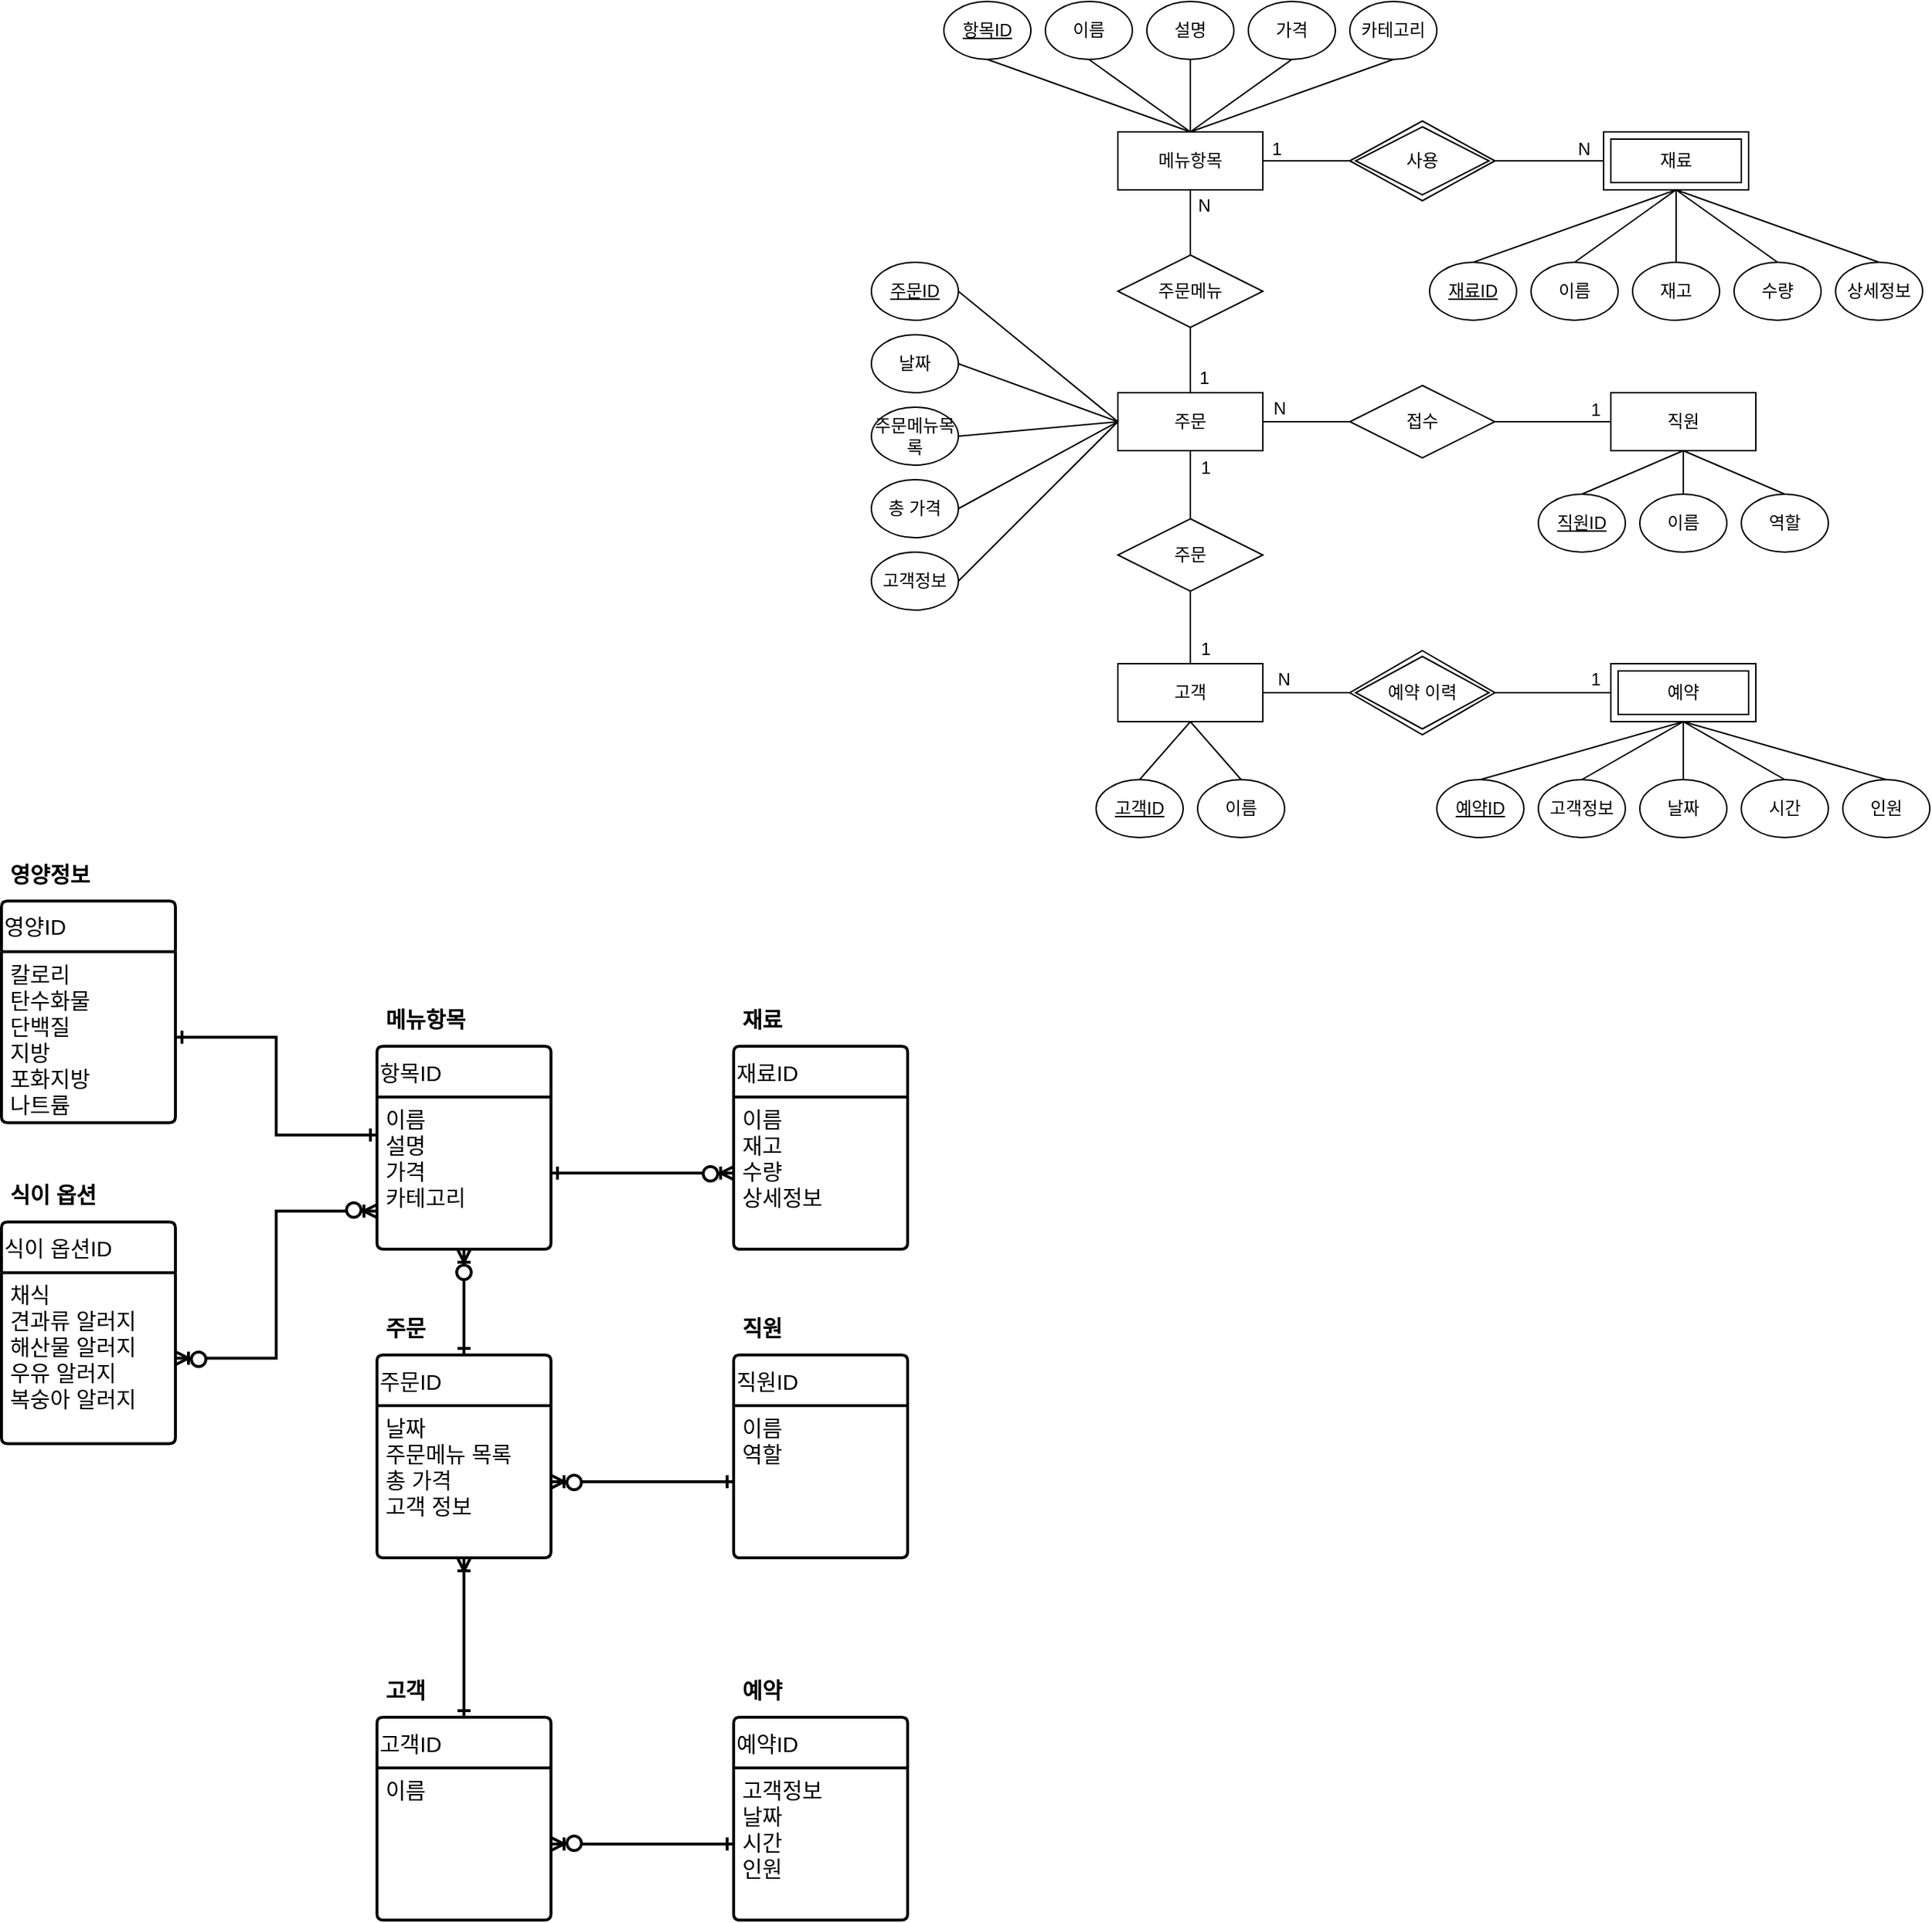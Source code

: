 <mxfile version="22.1.3" type="github">
  <diagram id="R2lEEEUBdFMjLlhIrx00" name="Page-1">
    <mxGraphModel dx="1524" dy="796" grid="1" gridSize="10" guides="1" tooltips="1" connect="1" arrows="1" fold="1" page="0" pageScale="1" pageWidth="850" pageHeight="1100" math="0" shadow="0" extFonts="Permanent Marker^https://fonts.googleapis.com/css?family=Permanent+Marker">
      <root>
        <mxCell id="0" />
        <mxCell id="1" parent="0" />
        <mxCell id="DVaIMUHScbvfM-ojIsnY-76" style="rounded=0;orthogonalLoop=1;jettySize=auto;html=1;exitX=0.5;exitY=1;exitDx=0;exitDy=0;entryX=0.5;entryY=0;entryDx=0;entryDy=0;endArrow=none;endFill=0;" edge="1" parent="1" source="DVaIMUHScbvfM-ojIsnY-1" target="DVaIMUHScbvfM-ojIsnY-67">
          <mxGeometry relative="1" as="geometry" />
        </mxCell>
        <mxCell id="DVaIMUHScbvfM-ojIsnY-1" value="메뉴항목" style="whiteSpace=wrap;html=1;align=center;" vertex="1" parent="1">
          <mxGeometry x="110" y="30" width="100" height="40" as="geometry" />
        </mxCell>
        <mxCell id="DVaIMUHScbvfM-ojIsnY-2" value="재료" style="whiteSpace=wrap;html=1;align=center;" vertex="1" parent="1">
          <mxGeometry x="445" y="30" width="100" height="40" as="geometry" />
        </mxCell>
        <mxCell id="DVaIMUHScbvfM-ojIsnY-81" style="rounded=0;orthogonalLoop=1;jettySize=auto;html=1;exitX=0.5;exitY=1;exitDx=0;exitDy=0;entryX=0.5;entryY=0;entryDx=0;entryDy=0;endArrow=none;endFill=0;" edge="1" parent="1" source="DVaIMUHScbvfM-ojIsnY-3" target="DVaIMUHScbvfM-ojIsnY-71">
          <mxGeometry relative="1" as="geometry" />
        </mxCell>
        <mxCell id="DVaIMUHScbvfM-ojIsnY-85" style="rounded=0;orthogonalLoop=1;jettySize=auto;html=1;exitX=1;exitY=0.5;exitDx=0;exitDy=0;entryX=0;entryY=0.5;entryDx=0;entryDy=0;endArrow=none;endFill=0;" edge="1" parent="1" source="DVaIMUHScbvfM-ojIsnY-3" target="DVaIMUHScbvfM-ojIsnY-68">
          <mxGeometry relative="1" as="geometry" />
        </mxCell>
        <mxCell id="DVaIMUHScbvfM-ojIsnY-3" value="주문" style="whiteSpace=wrap;html=1;align=center;" vertex="1" parent="1">
          <mxGeometry x="110" y="210" width="100" height="40" as="geometry" />
        </mxCell>
        <mxCell id="DVaIMUHScbvfM-ojIsnY-4" value="직원" style="whiteSpace=wrap;html=1;align=center;" vertex="1" parent="1">
          <mxGeometry x="450" y="210" width="100" height="40" as="geometry" />
        </mxCell>
        <mxCell id="DVaIMUHScbvfM-ojIsnY-5" value="예약" style="whiteSpace=wrap;html=1;align=center;" vertex="1" parent="1">
          <mxGeometry x="450" y="397" width="100" height="40" as="geometry" />
        </mxCell>
        <mxCell id="DVaIMUHScbvfM-ojIsnY-24" style="rounded=0;orthogonalLoop=1;jettySize=auto;html=1;exitX=0.5;exitY=0;exitDx=0;exitDy=0;endArrow=none;endFill=0;entryX=0.5;entryY=1;entryDx=0;entryDy=0;" edge="1" parent="1" source="DVaIMUHScbvfM-ojIsnY-6" target="DVaIMUHScbvfM-ojIsnY-2">
          <mxGeometry relative="1" as="geometry">
            <mxPoint x="495" y="80" as="targetPoint" />
          </mxGeometry>
        </mxCell>
        <mxCell id="DVaIMUHScbvfM-ojIsnY-6" value="재고" style="ellipse;whiteSpace=wrap;html=1;align=center;" vertex="1" parent="1">
          <mxGeometry x="465" y="120" width="60" height="40" as="geometry" />
        </mxCell>
        <mxCell id="DVaIMUHScbvfM-ojIsnY-23" style="rounded=0;orthogonalLoop=1;jettySize=auto;html=1;exitX=0.5;exitY=0;exitDx=0;exitDy=0;entryX=0.5;entryY=1;entryDx=0;entryDy=0;endArrow=none;endFill=0;" edge="1" parent="1" source="DVaIMUHScbvfM-ojIsnY-7" target="DVaIMUHScbvfM-ojIsnY-2">
          <mxGeometry relative="1" as="geometry" />
        </mxCell>
        <mxCell id="DVaIMUHScbvfM-ojIsnY-7" value="이름" style="ellipse;whiteSpace=wrap;html=1;align=center;" vertex="1" parent="1">
          <mxGeometry x="395" y="120" width="60" height="40" as="geometry" />
        </mxCell>
        <mxCell id="DVaIMUHScbvfM-ojIsnY-21" style="rounded=0;orthogonalLoop=1;jettySize=auto;html=1;exitX=0.5;exitY=0;exitDx=0;exitDy=0;entryX=0.5;entryY=1;entryDx=0;entryDy=0;endArrow=none;endFill=0;" edge="1" parent="1" source="DVaIMUHScbvfM-ojIsnY-8" target="DVaIMUHScbvfM-ojIsnY-2">
          <mxGeometry relative="1" as="geometry" />
        </mxCell>
        <mxCell id="DVaIMUHScbvfM-ojIsnY-8" value="&lt;u&gt;재료ID&lt;/u&gt;" style="ellipse;whiteSpace=wrap;html=1;align=center;" vertex="1" parent="1">
          <mxGeometry x="325" y="120" width="60" height="40" as="geometry" />
        </mxCell>
        <mxCell id="DVaIMUHScbvfM-ojIsnY-18" style="rounded=0;orthogonalLoop=1;jettySize=auto;html=1;exitX=0.5;exitY=1;exitDx=0;exitDy=0;entryX=0.5;entryY=0;entryDx=0;entryDy=0;endArrow=none;endFill=0;" edge="1" parent="1" source="DVaIMUHScbvfM-ojIsnY-9" target="DVaIMUHScbvfM-ojIsnY-1">
          <mxGeometry relative="1" as="geometry" />
        </mxCell>
        <mxCell id="DVaIMUHScbvfM-ojIsnY-9" value="카테고리" style="ellipse;whiteSpace=wrap;html=1;align=center;" vertex="1" parent="1">
          <mxGeometry x="270" y="-60" width="60" height="40" as="geometry" />
        </mxCell>
        <mxCell id="DVaIMUHScbvfM-ojIsnY-17" style="rounded=0;orthogonalLoop=1;jettySize=auto;html=1;exitX=0.5;exitY=1;exitDx=0;exitDy=0;entryX=0.5;entryY=0;entryDx=0;entryDy=0;endArrow=none;endFill=0;" edge="1" parent="1" source="DVaIMUHScbvfM-ojIsnY-10" target="DVaIMUHScbvfM-ojIsnY-1">
          <mxGeometry relative="1" as="geometry" />
        </mxCell>
        <mxCell id="DVaIMUHScbvfM-ojIsnY-10" value="가격" style="ellipse;whiteSpace=wrap;html=1;align=center;" vertex="1" parent="1">
          <mxGeometry x="200" y="-60" width="60" height="40" as="geometry" />
        </mxCell>
        <mxCell id="DVaIMUHScbvfM-ojIsnY-16" style="rounded=0;orthogonalLoop=1;jettySize=auto;html=1;exitX=0.5;exitY=1;exitDx=0;exitDy=0;endArrow=none;endFill=0;entryX=0.5;entryY=0;entryDx=0;entryDy=0;" edge="1" parent="1" source="DVaIMUHScbvfM-ojIsnY-11" target="DVaIMUHScbvfM-ojIsnY-1">
          <mxGeometry relative="1" as="geometry">
            <mxPoint x="180" y="70" as="targetPoint" />
          </mxGeometry>
        </mxCell>
        <mxCell id="DVaIMUHScbvfM-ojIsnY-11" value="설명" style="ellipse;whiteSpace=wrap;html=1;align=center;" vertex="1" parent="1">
          <mxGeometry x="130" y="-60" width="60" height="40" as="geometry" />
        </mxCell>
        <mxCell id="DVaIMUHScbvfM-ojIsnY-15" style="rounded=0;orthogonalLoop=1;jettySize=auto;html=1;exitX=0.5;exitY=1;exitDx=0;exitDy=0;endArrow=none;endFill=0;entryX=0.5;entryY=0;entryDx=0;entryDy=0;" edge="1" parent="1" source="DVaIMUHScbvfM-ojIsnY-12" target="DVaIMUHScbvfM-ojIsnY-1">
          <mxGeometry relative="1" as="geometry">
            <mxPoint x="180" y="70" as="targetPoint" />
          </mxGeometry>
        </mxCell>
        <mxCell id="DVaIMUHScbvfM-ojIsnY-12" value="이름" style="ellipse;whiteSpace=wrap;html=1;align=center;" vertex="1" parent="1">
          <mxGeometry x="60" y="-60" width="60" height="40" as="geometry" />
        </mxCell>
        <mxCell id="DVaIMUHScbvfM-ojIsnY-14" style="rounded=0;orthogonalLoop=1;jettySize=auto;html=1;exitX=0.5;exitY=1;exitDx=0;exitDy=0;entryX=0.5;entryY=0;entryDx=0;entryDy=0;endArrow=none;endFill=0;" edge="1" parent="1" source="DVaIMUHScbvfM-ojIsnY-13" target="DVaIMUHScbvfM-ojIsnY-1">
          <mxGeometry relative="1" as="geometry" />
        </mxCell>
        <mxCell id="DVaIMUHScbvfM-ojIsnY-13" value="&lt;u&gt;항목ID&lt;/u&gt;" style="ellipse;whiteSpace=wrap;html=1;align=center;" vertex="1" parent="1">
          <mxGeometry x="-10" y="-60" width="60" height="40" as="geometry" />
        </mxCell>
        <mxCell id="DVaIMUHScbvfM-ojIsnY-25" style="rounded=0;orthogonalLoop=1;jettySize=auto;html=1;exitX=0.5;exitY=0;exitDx=0;exitDy=0;entryX=0.5;entryY=1;entryDx=0;entryDy=0;endArrow=none;endFill=0;" edge="1" parent="1" source="DVaIMUHScbvfM-ojIsnY-19" target="DVaIMUHScbvfM-ojIsnY-2">
          <mxGeometry relative="1" as="geometry" />
        </mxCell>
        <mxCell id="DVaIMUHScbvfM-ojIsnY-19" value="수량" style="ellipse;whiteSpace=wrap;html=1;align=center;" vertex="1" parent="1">
          <mxGeometry x="535" y="120" width="60" height="40" as="geometry" />
        </mxCell>
        <mxCell id="DVaIMUHScbvfM-ojIsnY-26" style="rounded=0;orthogonalLoop=1;jettySize=auto;html=1;exitX=0.5;exitY=0;exitDx=0;exitDy=0;entryX=0.5;entryY=1;entryDx=0;entryDy=0;endArrow=none;endFill=0;" edge="1" parent="1" source="DVaIMUHScbvfM-ojIsnY-20" target="DVaIMUHScbvfM-ojIsnY-2">
          <mxGeometry relative="1" as="geometry" />
        </mxCell>
        <mxCell id="DVaIMUHScbvfM-ojIsnY-20" value="상세정보" style="ellipse;whiteSpace=wrap;html=1;align=center;" vertex="1" parent="1">
          <mxGeometry x="605" y="120" width="60" height="40" as="geometry" />
        </mxCell>
        <mxCell id="DVaIMUHScbvfM-ojIsnY-31" style="rounded=0;orthogonalLoop=1;jettySize=auto;html=1;exitX=0.5;exitY=0;exitDx=0;exitDy=0;endArrow=none;endFill=0;entryX=0.5;entryY=1;entryDx=0;entryDy=0;" edge="1" parent="1" source="DVaIMUHScbvfM-ojIsnY-27" target="DVaIMUHScbvfM-ojIsnY-4">
          <mxGeometry relative="1" as="geometry">
            <mxPoint x="500" y="230" as="targetPoint" />
          </mxGeometry>
        </mxCell>
        <mxCell id="DVaIMUHScbvfM-ojIsnY-27" value="이름" style="ellipse;whiteSpace=wrap;html=1;align=center;" vertex="1" parent="1">
          <mxGeometry x="470" y="280" width="60" height="40" as="geometry" />
        </mxCell>
        <mxCell id="DVaIMUHScbvfM-ojIsnY-30" style="rounded=0;orthogonalLoop=1;jettySize=auto;html=1;exitX=0.5;exitY=0;exitDx=0;exitDy=0;entryX=0.5;entryY=1;entryDx=0;entryDy=0;endArrow=none;endFill=0;" edge="1" parent="1" source="DVaIMUHScbvfM-ojIsnY-28" target="DVaIMUHScbvfM-ojIsnY-4">
          <mxGeometry relative="1" as="geometry" />
        </mxCell>
        <mxCell id="DVaIMUHScbvfM-ojIsnY-28" value="직원ID" style="ellipse;whiteSpace=wrap;html=1;align=center;fontStyle=4" vertex="1" parent="1">
          <mxGeometry x="400" y="280" width="60" height="40" as="geometry" />
        </mxCell>
        <mxCell id="DVaIMUHScbvfM-ojIsnY-32" style="rounded=0;orthogonalLoop=1;jettySize=auto;html=1;exitX=0.5;exitY=0;exitDx=0;exitDy=0;entryX=0.5;entryY=1;entryDx=0;entryDy=0;endArrow=none;endFill=0;" edge="1" parent="1" source="DVaIMUHScbvfM-ojIsnY-29" target="DVaIMUHScbvfM-ojIsnY-4">
          <mxGeometry relative="1" as="geometry" />
        </mxCell>
        <mxCell id="DVaIMUHScbvfM-ojIsnY-29" value="역할" style="ellipse;whiteSpace=wrap;html=1;align=center;" vertex="1" parent="1">
          <mxGeometry x="540" y="280" width="60" height="40" as="geometry" />
        </mxCell>
        <mxCell id="DVaIMUHScbvfM-ojIsnY-39" style="rounded=0;orthogonalLoop=1;jettySize=auto;html=1;exitX=1;exitY=0.5;exitDx=0;exitDy=0;entryX=0;entryY=0.5;entryDx=0;entryDy=0;endArrow=none;endFill=0;" edge="1" parent="1" source="DVaIMUHScbvfM-ojIsnY-33" target="DVaIMUHScbvfM-ojIsnY-3">
          <mxGeometry relative="1" as="geometry" />
        </mxCell>
        <mxCell id="DVaIMUHScbvfM-ojIsnY-33" value="&lt;u&gt;주문ID&lt;/u&gt;" style="ellipse;whiteSpace=wrap;html=1;align=center;" vertex="1" parent="1">
          <mxGeometry x="-60" y="120" width="60" height="40" as="geometry" />
        </mxCell>
        <mxCell id="DVaIMUHScbvfM-ojIsnY-40" style="rounded=0;orthogonalLoop=1;jettySize=auto;html=1;exitX=1;exitY=0.5;exitDx=0;exitDy=0;entryX=0;entryY=0.5;entryDx=0;entryDy=0;endArrow=none;endFill=0;" edge="1" parent="1" source="DVaIMUHScbvfM-ojIsnY-34" target="DVaIMUHScbvfM-ojIsnY-3">
          <mxGeometry relative="1" as="geometry" />
        </mxCell>
        <mxCell id="DVaIMUHScbvfM-ojIsnY-34" value="날짜" style="ellipse;whiteSpace=wrap;html=1;align=center;" vertex="1" parent="1">
          <mxGeometry x="-60" y="170" width="60" height="40" as="geometry" />
        </mxCell>
        <mxCell id="DVaIMUHScbvfM-ojIsnY-41" style="rounded=0;orthogonalLoop=1;jettySize=auto;html=1;exitX=1;exitY=0.5;exitDx=0;exitDy=0;entryX=0;entryY=0.5;entryDx=0;entryDy=0;endArrow=none;endFill=0;" edge="1" parent="1" source="DVaIMUHScbvfM-ojIsnY-36" target="DVaIMUHScbvfM-ojIsnY-3">
          <mxGeometry relative="1" as="geometry" />
        </mxCell>
        <mxCell id="DVaIMUHScbvfM-ojIsnY-36" value="주문메뉴목록" style="ellipse;whiteSpace=wrap;html=1;align=center;" vertex="1" parent="1">
          <mxGeometry x="-60" y="220" width="60" height="40" as="geometry" />
        </mxCell>
        <mxCell id="DVaIMUHScbvfM-ojIsnY-42" style="rounded=0;orthogonalLoop=1;jettySize=auto;html=1;exitX=1;exitY=0.5;exitDx=0;exitDy=0;entryX=0;entryY=0.5;entryDx=0;entryDy=0;endArrow=none;endFill=0;" edge="1" parent="1" source="DVaIMUHScbvfM-ojIsnY-37" target="DVaIMUHScbvfM-ojIsnY-3">
          <mxGeometry relative="1" as="geometry" />
        </mxCell>
        <mxCell id="DVaIMUHScbvfM-ojIsnY-37" value="총 가격" style="ellipse;whiteSpace=wrap;html=1;align=center;" vertex="1" parent="1">
          <mxGeometry x="-60" y="270" width="60" height="40" as="geometry" />
        </mxCell>
        <mxCell id="DVaIMUHScbvfM-ojIsnY-43" style="rounded=0;orthogonalLoop=1;jettySize=auto;html=1;exitX=1;exitY=0.5;exitDx=0;exitDy=0;entryX=0;entryY=0.5;entryDx=0;entryDy=0;endArrow=none;endFill=0;" edge="1" parent="1" source="DVaIMUHScbvfM-ojIsnY-38" target="DVaIMUHScbvfM-ojIsnY-3">
          <mxGeometry relative="1" as="geometry" />
        </mxCell>
        <mxCell id="DVaIMUHScbvfM-ojIsnY-38" value="고객정보" style="ellipse;whiteSpace=wrap;html=1;align=center;" vertex="1" parent="1">
          <mxGeometry x="-60" y="320" width="60" height="40" as="geometry" />
        </mxCell>
        <mxCell id="DVaIMUHScbvfM-ojIsnY-50" style="rounded=0;orthogonalLoop=1;jettySize=auto;html=1;exitX=0.5;exitY=0;exitDx=0;exitDy=0;entryX=0.5;entryY=1;entryDx=0;entryDy=0;endArrow=none;endFill=0;" edge="1" parent="1" source="DVaIMUHScbvfM-ojIsnY-44" target="DVaIMUHScbvfM-ojIsnY-5">
          <mxGeometry relative="1" as="geometry" />
        </mxCell>
        <mxCell id="DVaIMUHScbvfM-ojIsnY-44" value="&lt;u&gt;예약ID&lt;/u&gt;" style="ellipse;whiteSpace=wrap;html=1;align=center;" vertex="1" parent="1">
          <mxGeometry x="330" y="477" width="60" height="40" as="geometry" />
        </mxCell>
        <mxCell id="DVaIMUHScbvfM-ojIsnY-51" style="rounded=0;orthogonalLoop=1;jettySize=auto;html=1;exitX=0.5;exitY=0;exitDx=0;exitDy=0;entryX=0.5;entryY=1;entryDx=0;entryDy=0;endArrow=none;endFill=0;" edge="1" parent="1" source="DVaIMUHScbvfM-ojIsnY-45" target="DVaIMUHScbvfM-ojIsnY-5">
          <mxGeometry relative="1" as="geometry" />
        </mxCell>
        <mxCell id="DVaIMUHScbvfM-ojIsnY-45" value="고객정보" style="ellipse;whiteSpace=wrap;html=1;align=center;" vertex="1" parent="1">
          <mxGeometry x="400" y="477" width="60" height="40" as="geometry" />
        </mxCell>
        <mxCell id="DVaIMUHScbvfM-ojIsnY-52" style="rounded=0;orthogonalLoop=1;jettySize=auto;html=1;exitX=0.5;exitY=0;exitDx=0;exitDy=0;entryX=0.5;entryY=1;entryDx=0;entryDy=0;endArrow=none;endFill=0;" edge="1" parent="1" source="DVaIMUHScbvfM-ojIsnY-47" target="DVaIMUHScbvfM-ojIsnY-5">
          <mxGeometry relative="1" as="geometry" />
        </mxCell>
        <mxCell id="DVaIMUHScbvfM-ojIsnY-47" value="날짜" style="ellipse;whiteSpace=wrap;html=1;align=center;" vertex="1" parent="1">
          <mxGeometry x="470" y="477" width="60" height="40" as="geometry" />
        </mxCell>
        <mxCell id="DVaIMUHScbvfM-ojIsnY-53" style="rounded=0;orthogonalLoop=1;jettySize=auto;html=1;exitX=0.5;exitY=0;exitDx=0;exitDy=0;entryX=0.5;entryY=1;entryDx=0;entryDy=0;endArrow=none;endFill=0;" edge="1" parent="1" source="DVaIMUHScbvfM-ojIsnY-48" target="DVaIMUHScbvfM-ojIsnY-5">
          <mxGeometry relative="1" as="geometry" />
        </mxCell>
        <mxCell id="DVaIMUHScbvfM-ojIsnY-48" value="시간" style="ellipse;whiteSpace=wrap;html=1;align=center;" vertex="1" parent="1">
          <mxGeometry x="540" y="477" width="60" height="40" as="geometry" />
        </mxCell>
        <mxCell id="DVaIMUHScbvfM-ojIsnY-54" style="rounded=0;orthogonalLoop=1;jettySize=auto;html=1;exitX=0.5;exitY=0;exitDx=0;exitDy=0;entryX=0.5;entryY=1;entryDx=0;entryDy=0;endArrow=none;endFill=0;" edge="1" parent="1" source="DVaIMUHScbvfM-ojIsnY-49" target="DVaIMUHScbvfM-ojIsnY-5">
          <mxGeometry relative="1" as="geometry" />
        </mxCell>
        <mxCell id="DVaIMUHScbvfM-ojIsnY-49" value="인원" style="ellipse;whiteSpace=wrap;html=1;align=center;" vertex="1" parent="1">
          <mxGeometry x="610" y="477" width="60" height="40" as="geometry" />
        </mxCell>
        <mxCell id="DVaIMUHScbvfM-ojIsnY-83" style="rounded=0;orthogonalLoop=1;jettySize=auto;html=1;exitX=1;exitY=0.5;exitDx=0;exitDy=0;entryX=0;entryY=0.5;entryDx=0;entryDy=0;endArrow=none;endFill=0;" edge="1" parent="1" source="DVaIMUHScbvfM-ojIsnY-55" target="DVaIMUHScbvfM-ojIsnY-72">
          <mxGeometry relative="1" as="geometry" />
        </mxCell>
        <mxCell id="DVaIMUHScbvfM-ojIsnY-55" value="고객" style="whiteSpace=wrap;html=1;align=center;" vertex="1" parent="1">
          <mxGeometry x="110" y="397" width="100" height="40" as="geometry" />
        </mxCell>
        <mxCell id="DVaIMUHScbvfM-ojIsnY-65" style="rounded=0;orthogonalLoop=1;jettySize=auto;html=1;exitX=0.5;exitY=0;exitDx=0;exitDy=0;entryX=0.5;entryY=1;entryDx=0;entryDy=0;endArrow=none;endFill=0;" edge="1" parent="1" source="DVaIMUHScbvfM-ojIsnY-56" target="DVaIMUHScbvfM-ojIsnY-55">
          <mxGeometry relative="1" as="geometry" />
        </mxCell>
        <mxCell id="DVaIMUHScbvfM-ojIsnY-56" value="&lt;u&gt;고객ID&lt;/u&gt;" style="ellipse;whiteSpace=wrap;html=1;align=center;" vertex="1" parent="1">
          <mxGeometry x="95" y="477" width="60" height="40" as="geometry" />
        </mxCell>
        <mxCell id="DVaIMUHScbvfM-ojIsnY-66" style="rounded=0;orthogonalLoop=1;jettySize=auto;html=1;exitX=0.5;exitY=0;exitDx=0;exitDy=0;entryX=0.5;entryY=1;entryDx=0;entryDy=0;endArrow=none;endFill=0;" edge="1" parent="1" source="DVaIMUHScbvfM-ojIsnY-58" target="DVaIMUHScbvfM-ojIsnY-55">
          <mxGeometry relative="1" as="geometry" />
        </mxCell>
        <mxCell id="DVaIMUHScbvfM-ojIsnY-58" value="이름" style="ellipse;whiteSpace=wrap;html=1;align=center;" vertex="1" parent="1">
          <mxGeometry x="165" y="477" width="60" height="40" as="geometry" />
        </mxCell>
        <mxCell id="DVaIMUHScbvfM-ojIsnY-60" value="사용" style="shape=rhombus;perimeter=rhombusPerimeter;whiteSpace=wrap;html=1;align=center;" vertex="1" parent="1">
          <mxGeometry x="270" y="25" width="100" height="50" as="geometry" />
        </mxCell>
        <mxCell id="DVaIMUHScbvfM-ojIsnY-61" value="" style="endArrow=none;html=1;rounded=0;exitX=1;exitY=0.5;exitDx=0;exitDy=0;entryX=0;entryY=0.5;entryDx=0;entryDy=0;" edge="1" parent="1" source="DVaIMUHScbvfM-ojIsnY-1" target="DVaIMUHScbvfM-ojIsnY-60">
          <mxGeometry relative="1" as="geometry">
            <mxPoint x="220" y="50" as="sourcePoint" />
            <mxPoint x="320" y="50" as="targetPoint" />
          </mxGeometry>
        </mxCell>
        <mxCell id="DVaIMUHScbvfM-ojIsnY-62" value="1" style="resizable=0;html=1;whiteSpace=wrap;align=right;verticalAlign=bottom;" connectable="0" vertex="1" parent="DVaIMUHScbvfM-ojIsnY-61">
          <mxGeometry x="1" relative="1" as="geometry">
            <mxPoint x="-46" as="offset" />
          </mxGeometry>
        </mxCell>
        <mxCell id="DVaIMUHScbvfM-ojIsnY-63" value="" style="endArrow=none;html=1;rounded=0;exitX=1;exitY=0.5;exitDx=0;exitDy=0;entryX=0;entryY=0.5;entryDx=0;entryDy=0;" edge="1" parent="1" source="DVaIMUHScbvfM-ojIsnY-60" target="DVaIMUHScbvfM-ojIsnY-2">
          <mxGeometry relative="1" as="geometry">
            <mxPoint x="325.0" y="50.0" as="sourcePoint" />
            <mxPoint x="445" as="targetPoint" />
          </mxGeometry>
        </mxCell>
        <mxCell id="DVaIMUHScbvfM-ojIsnY-64" value="N" style="resizable=0;html=1;whiteSpace=wrap;align=right;verticalAlign=bottom;" connectable="0" vertex="1" parent="DVaIMUHScbvfM-ojIsnY-63">
          <mxGeometry x="1" relative="1" as="geometry">
            <mxPoint x="-8" as="offset" />
          </mxGeometry>
        </mxCell>
        <mxCell id="DVaIMUHScbvfM-ojIsnY-78" style="rounded=0;orthogonalLoop=1;jettySize=auto;html=1;exitX=0.5;exitY=1;exitDx=0;exitDy=0;entryX=0.5;entryY=0;entryDx=0;entryDy=0;endArrow=none;endFill=0;" edge="1" parent="1" source="DVaIMUHScbvfM-ojIsnY-67" target="DVaIMUHScbvfM-ojIsnY-3">
          <mxGeometry relative="1" as="geometry" />
        </mxCell>
        <mxCell id="DVaIMUHScbvfM-ojIsnY-67" value="주문메뉴" style="shape=rhombus;perimeter=rhombusPerimeter;whiteSpace=wrap;html=1;align=center;" vertex="1" parent="1">
          <mxGeometry x="110" y="115" width="100" height="50" as="geometry" />
        </mxCell>
        <mxCell id="DVaIMUHScbvfM-ojIsnY-86" style="rounded=0;orthogonalLoop=1;jettySize=auto;html=1;exitX=1;exitY=0.5;exitDx=0;exitDy=0;entryX=0;entryY=0.5;entryDx=0;entryDy=0;endArrow=none;endFill=0;" edge="1" parent="1" source="DVaIMUHScbvfM-ojIsnY-68" target="DVaIMUHScbvfM-ojIsnY-4">
          <mxGeometry relative="1" as="geometry" />
        </mxCell>
        <mxCell id="DVaIMUHScbvfM-ojIsnY-68" value="접수" style="shape=rhombus;perimeter=rhombusPerimeter;whiteSpace=wrap;html=1;align=center;" vertex="1" parent="1">
          <mxGeometry x="270" y="205" width="100" height="50" as="geometry" />
        </mxCell>
        <mxCell id="DVaIMUHScbvfM-ojIsnY-82" style="rounded=0;orthogonalLoop=1;jettySize=auto;html=1;exitX=0.5;exitY=1;exitDx=0;exitDy=0;entryX=0.5;entryY=0;entryDx=0;entryDy=0;endArrow=none;endFill=0;" edge="1" parent="1" source="DVaIMUHScbvfM-ojIsnY-71" target="DVaIMUHScbvfM-ojIsnY-55">
          <mxGeometry relative="1" as="geometry" />
        </mxCell>
        <mxCell id="DVaIMUHScbvfM-ojIsnY-71" value="주문" style="shape=rhombus;perimeter=rhombusPerimeter;whiteSpace=wrap;html=1;align=center;" vertex="1" parent="1">
          <mxGeometry x="110" y="297" width="100" height="50" as="geometry" />
        </mxCell>
        <mxCell id="DVaIMUHScbvfM-ojIsnY-84" style="rounded=0;orthogonalLoop=1;jettySize=auto;html=1;exitX=1;exitY=0.5;exitDx=0;exitDy=0;entryX=0;entryY=0.5;entryDx=0;entryDy=0;endArrow=none;endFill=0;" edge="1" parent="1" source="DVaIMUHScbvfM-ojIsnY-72" target="DVaIMUHScbvfM-ojIsnY-5">
          <mxGeometry relative="1" as="geometry" />
        </mxCell>
        <mxCell id="DVaIMUHScbvfM-ojIsnY-72" value="예약이력" style="shape=rhombus;perimeter=rhombusPerimeter;whiteSpace=wrap;html=1;align=center;" vertex="1" parent="1">
          <mxGeometry x="270" y="392" width="100" height="50" as="geometry" />
        </mxCell>
        <mxCell id="DVaIMUHScbvfM-ojIsnY-74" value="재료" style="shape=ext;margin=3;double=1;whiteSpace=wrap;html=1;align=center;" vertex="1" parent="1">
          <mxGeometry x="445" y="30" width="100" height="40" as="geometry" />
        </mxCell>
        <mxCell id="DVaIMUHScbvfM-ojIsnY-75" value="사용" style="shape=rhombus;double=1;perimeter=rhombusPerimeter;whiteSpace=wrap;html=1;align=center;" vertex="1" parent="1">
          <mxGeometry x="270" y="22.5" width="100" height="55" as="geometry" />
        </mxCell>
        <mxCell id="DVaIMUHScbvfM-ojIsnY-79" value="1" style="resizable=0;html=1;whiteSpace=wrap;align=right;verticalAlign=bottom;" connectable="0" vertex="1" parent="1">
          <mxGeometry x="174" y="208" as="geometry" />
        </mxCell>
        <mxCell id="DVaIMUHScbvfM-ojIsnY-80" value="N" style="resizable=0;html=1;whiteSpace=wrap;align=right;verticalAlign=bottom;" connectable="0" vertex="1" parent="1">
          <mxGeometry x="175.0" y="89" as="geometry" />
        </mxCell>
        <mxCell id="DVaIMUHScbvfM-ojIsnY-87" value="1" style="resizable=0;html=1;whiteSpace=wrap;align=right;verticalAlign=bottom;" connectable="0" vertex="1" parent="1">
          <mxGeometry x="444" y="230" as="geometry" />
        </mxCell>
        <mxCell id="DVaIMUHScbvfM-ojIsnY-88" value="N" style="resizable=0;html=1;whiteSpace=wrap;align=right;verticalAlign=bottom;" connectable="0" vertex="1" parent="1">
          <mxGeometry x="227" y="229" as="geometry" />
        </mxCell>
        <mxCell id="DVaIMUHScbvfM-ojIsnY-89" value="1" style="resizable=0;html=1;whiteSpace=wrap;align=right;verticalAlign=bottom;" connectable="0" vertex="1" parent="1">
          <mxGeometry x="175" y="270" as="geometry" />
        </mxCell>
        <mxCell id="DVaIMUHScbvfM-ojIsnY-90" value="1" style="resizable=0;html=1;whiteSpace=wrap;align=right;verticalAlign=bottom;" connectable="0" vertex="1" parent="1">
          <mxGeometry x="175" y="395" as="geometry" />
        </mxCell>
        <mxCell id="DVaIMUHScbvfM-ojIsnY-91" value="1" style="resizable=0;html=1;whiteSpace=wrap;align=right;verticalAlign=bottom;" connectable="0" vertex="1" parent="1">
          <mxGeometry x="444" y="416" as="geometry" />
        </mxCell>
        <mxCell id="DVaIMUHScbvfM-ojIsnY-92" value="N" style="resizable=0;html=1;whiteSpace=wrap;align=right;verticalAlign=bottom;" connectable="0" vertex="1" parent="1">
          <mxGeometry x="230" y="416" as="geometry" />
        </mxCell>
        <mxCell id="DVaIMUHScbvfM-ojIsnY-93" value="예약" style="shape=ext;margin=3;double=1;whiteSpace=wrap;html=1;align=center;" vertex="1" parent="1">
          <mxGeometry x="450" y="397" width="100" height="40" as="geometry" />
        </mxCell>
        <mxCell id="DVaIMUHScbvfM-ojIsnY-94" value="예약 이력" style="shape=rhombus;double=1;perimeter=rhombusPerimeter;whiteSpace=wrap;html=1;align=center;" vertex="1" parent="1">
          <mxGeometry x="270" y="388" width="100" height="58" as="geometry" />
        </mxCell>
        <mxCell id="DVaIMUHScbvfM-ojIsnY-95" value="&lt;font style=&quot;font-size: 15px;&quot;&gt;항목ID&lt;/font&gt;" style="swimlane;childLayout=stackLayout;horizontal=1;startSize=35;horizontalStack=0;rounded=1;fontSize=14;fontStyle=0;strokeWidth=2;resizeParent=0;resizeLast=1;shadow=0;dashed=0;align=left;arcSize=4;whiteSpace=wrap;html=1;" vertex="1" parent="1">
          <mxGeometry x="-401" y="661" width="120" height="140" as="geometry">
            <mxRectangle x="422" y="-251" width="77" height="35" as="alternateBounds" />
          </mxGeometry>
        </mxCell>
        <mxCell id="DVaIMUHScbvfM-ojIsnY-96" value="&lt;font style=&quot;font-size: 15px;&quot;&gt;이름&lt;br&gt;설명&lt;br&gt;가격&lt;br&gt;카테고리&lt;/font&gt;" style="align=left;strokeColor=none;fillColor=none;spacingLeft=4;fontSize=12;verticalAlign=top;resizable=0;rotatable=0;part=1;html=1;" vertex="1" parent="DVaIMUHScbvfM-ojIsnY-95">
          <mxGeometry y="35" width="120" height="105" as="geometry" />
        </mxCell>
        <mxCell id="DVaIMUHScbvfM-ojIsnY-101" value="메뉴항목" style="text;strokeColor=none;fillColor=none;spacingLeft=4;spacingRight=4;overflow=hidden;rotatable=0;points=[[0,0.5],[1,0.5]];portConstraint=eastwest;fontSize=15;whiteSpace=wrap;html=1;fontStyle=1" vertex="1" parent="1">
          <mxGeometry x="-401" y="627" width="74" height="30" as="geometry" />
        </mxCell>
        <mxCell id="DVaIMUHScbvfM-ojIsnY-102" value="&lt;font style=&quot;font-size: 15px;&quot;&gt;주문ID&lt;/font&gt;" style="swimlane;childLayout=stackLayout;horizontal=1;startSize=35;horizontalStack=0;rounded=1;fontSize=14;fontStyle=0;strokeWidth=2;resizeParent=0;resizeLast=1;shadow=0;dashed=0;align=left;arcSize=4;whiteSpace=wrap;html=1;" vertex="1" parent="1">
          <mxGeometry x="-401" y="874" width="120" height="140" as="geometry">
            <mxRectangle x="422" y="-251" width="77" height="35" as="alternateBounds" />
          </mxGeometry>
        </mxCell>
        <mxCell id="DVaIMUHScbvfM-ojIsnY-103" value="&lt;font style=&quot;font-size: 15px;&quot;&gt;날짜&lt;br&gt;주문메뉴 목록&lt;br&gt;총 가격&lt;br&gt;고객 정보&lt;/font&gt;" style="align=left;strokeColor=none;fillColor=none;spacingLeft=4;fontSize=12;verticalAlign=top;resizable=0;rotatable=0;part=1;html=1;" vertex="1" parent="DVaIMUHScbvfM-ojIsnY-102">
          <mxGeometry y="35" width="120" height="105" as="geometry" />
        </mxCell>
        <mxCell id="DVaIMUHScbvfM-ojIsnY-104" value="주문" style="text;strokeColor=none;fillColor=none;spacingLeft=4;spacingRight=4;overflow=hidden;rotatable=0;points=[[0,0.5],[1,0.5]];portConstraint=eastwest;fontSize=15;whiteSpace=wrap;html=1;fontStyle=1" vertex="1" parent="1">
          <mxGeometry x="-401" y="840" width="74" height="30" as="geometry" />
        </mxCell>
        <mxCell id="DVaIMUHScbvfM-ojIsnY-105" value="&lt;font style=&quot;font-size: 15px;&quot;&gt;재료ID&lt;/font&gt;" style="swimlane;childLayout=stackLayout;horizontal=1;startSize=35;horizontalStack=0;rounded=1;fontSize=14;fontStyle=0;strokeWidth=2;resizeParent=0;resizeLast=1;shadow=0;dashed=0;align=left;arcSize=4;whiteSpace=wrap;html=1;" vertex="1" parent="1">
          <mxGeometry x="-155" y="661" width="120" height="140" as="geometry">
            <mxRectangle x="422" y="-251" width="77" height="35" as="alternateBounds" />
          </mxGeometry>
        </mxCell>
        <mxCell id="DVaIMUHScbvfM-ojIsnY-106" value="&lt;font style=&quot;font-size: 15px;&quot;&gt;이름&lt;br&gt;재고&lt;br&gt;수량&lt;br&gt;상세정보&lt;/font&gt;" style="align=left;strokeColor=none;fillColor=none;spacingLeft=4;fontSize=12;verticalAlign=top;resizable=0;rotatable=0;part=1;html=1;" vertex="1" parent="DVaIMUHScbvfM-ojIsnY-105">
          <mxGeometry y="35" width="120" height="105" as="geometry" />
        </mxCell>
        <mxCell id="DVaIMUHScbvfM-ojIsnY-107" value="재료" style="text;strokeColor=none;fillColor=none;spacingLeft=4;spacingRight=4;overflow=hidden;rotatable=0;points=[[0,0.5],[1,0.5]];portConstraint=eastwest;fontSize=15;whiteSpace=wrap;html=1;fontStyle=1" vertex="1" parent="1">
          <mxGeometry x="-155" y="627" width="74" height="30" as="geometry" />
        </mxCell>
        <mxCell id="DVaIMUHScbvfM-ojIsnY-108" value="&lt;font style=&quot;font-size: 15px;&quot;&gt;직원ID&lt;/font&gt;" style="swimlane;childLayout=stackLayout;horizontal=1;startSize=35;horizontalStack=0;rounded=1;fontSize=14;fontStyle=0;strokeWidth=2;resizeParent=0;resizeLast=1;shadow=0;dashed=0;align=left;arcSize=4;whiteSpace=wrap;html=1;" vertex="1" parent="1">
          <mxGeometry x="-155" y="874" width="120" height="140" as="geometry">
            <mxRectangle x="422" y="-251" width="77" height="35" as="alternateBounds" />
          </mxGeometry>
        </mxCell>
        <mxCell id="DVaIMUHScbvfM-ojIsnY-109" value="&lt;font style=&quot;font-size: 15px;&quot;&gt;이름&lt;br&gt;역할&lt;/font&gt;" style="align=left;strokeColor=none;fillColor=none;spacingLeft=4;fontSize=12;verticalAlign=top;resizable=0;rotatable=0;part=1;html=1;" vertex="1" parent="DVaIMUHScbvfM-ojIsnY-108">
          <mxGeometry y="35" width="120" height="105" as="geometry" />
        </mxCell>
        <mxCell id="DVaIMUHScbvfM-ojIsnY-110" value="직원" style="text;strokeColor=none;fillColor=none;spacingLeft=4;spacingRight=4;overflow=hidden;rotatable=0;points=[[0,0.5],[1,0.5]];portConstraint=eastwest;fontSize=15;whiteSpace=wrap;html=1;fontStyle=1" vertex="1" parent="1">
          <mxGeometry x="-155" y="840" width="74" height="30" as="geometry" />
        </mxCell>
        <mxCell id="DVaIMUHScbvfM-ojIsnY-111" value="&lt;font style=&quot;font-size: 15px;&quot;&gt;고객ID&lt;/font&gt;" style="swimlane;childLayout=stackLayout;horizontal=1;startSize=35;horizontalStack=0;rounded=1;fontSize=14;fontStyle=0;strokeWidth=2;resizeParent=0;resizeLast=1;shadow=0;dashed=0;align=left;arcSize=4;whiteSpace=wrap;html=1;" vertex="1" parent="1">
          <mxGeometry x="-401" y="1124" width="120" height="140" as="geometry">
            <mxRectangle x="422" y="-251" width="77" height="35" as="alternateBounds" />
          </mxGeometry>
        </mxCell>
        <mxCell id="DVaIMUHScbvfM-ojIsnY-112" value="&lt;font style=&quot;font-size: 15px;&quot;&gt;이름&lt;br&gt;&lt;/font&gt;" style="align=left;strokeColor=none;fillColor=none;spacingLeft=4;fontSize=12;verticalAlign=top;resizable=0;rotatable=0;part=1;html=1;" vertex="1" parent="DVaIMUHScbvfM-ojIsnY-111">
          <mxGeometry y="35" width="120" height="105" as="geometry" />
        </mxCell>
        <mxCell id="DVaIMUHScbvfM-ojIsnY-113" value="고객" style="text;strokeColor=none;fillColor=none;spacingLeft=4;spacingRight=4;overflow=hidden;rotatable=0;points=[[0,0.5],[1,0.5]];portConstraint=eastwest;fontSize=15;whiteSpace=wrap;html=1;fontStyle=1" vertex="1" parent="1">
          <mxGeometry x="-401" y="1090" width="74" height="30" as="geometry" />
        </mxCell>
        <mxCell id="DVaIMUHScbvfM-ojIsnY-114" value="&lt;font style=&quot;font-size: 15px;&quot;&gt;예약ID&lt;/font&gt;" style="swimlane;childLayout=stackLayout;horizontal=1;startSize=35;horizontalStack=0;rounded=1;fontSize=14;fontStyle=0;strokeWidth=2;resizeParent=0;resizeLast=1;shadow=0;dashed=0;align=left;arcSize=4;whiteSpace=wrap;html=1;" vertex="1" parent="1">
          <mxGeometry x="-155" y="1124" width="120" height="140" as="geometry">
            <mxRectangle x="422" y="-251" width="77" height="35" as="alternateBounds" />
          </mxGeometry>
        </mxCell>
        <mxCell id="DVaIMUHScbvfM-ojIsnY-115" value="&lt;font style=&quot;font-size: 15px;&quot;&gt;고객정보&lt;br&gt;날짜&lt;br&gt;시간&lt;br&gt;인원&lt;/font&gt;" style="align=left;strokeColor=none;fillColor=none;spacingLeft=4;fontSize=12;verticalAlign=top;resizable=0;rotatable=0;part=1;html=1;" vertex="1" parent="DVaIMUHScbvfM-ojIsnY-114">
          <mxGeometry y="35" width="120" height="105" as="geometry" />
        </mxCell>
        <mxCell id="DVaIMUHScbvfM-ojIsnY-116" value="예약" style="text;strokeColor=none;fillColor=none;spacingLeft=4;spacingRight=4;overflow=hidden;rotatable=0;points=[[0,0.5],[1,0.5]];portConstraint=eastwest;fontSize=15;whiteSpace=wrap;html=1;fontStyle=1" vertex="1" parent="1">
          <mxGeometry x="-155" y="1090" width="74" height="30" as="geometry" />
        </mxCell>
        <mxCell id="DVaIMUHScbvfM-ojIsnY-117" value="&lt;font style=&quot;font-size: 15px;&quot;&gt;영양ID&lt;/font&gt;" style="swimlane;childLayout=stackLayout;horizontal=1;startSize=35;horizontalStack=0;rounded=1;fontSize=14;fontStyle=0;strokeWidth=2;resizeParent=0;resizeLast=1;shadow=0;dashed=0;align=left;arcSize=4;whiteSpace=wrap;html=1;" vertex="1" parent="1">
          <mxGeometry x="-660" y="560.75" width="120" height="153" as="geometry">
            <mxRectangle x="422" y="-251" width="77" height="35" as="alternateBounds" />
          </mxGeometry>
        </mxCell>
        <mxCell id="DVaIMUHScbvfM-ojIsnY-118" value="&lt;span style=&quot;font-size: 15px;&quot;&gt;칼로리&lt;br&gt;탄수화물&lt;br&gt;단백질&lt;br&gt;지방&lt;br&gt;포화지방&lt;br&gt;나트륨&lt;br&gt;&lt;/span&gt;" style="align=left;strokeColor=none;fillColor=none;spacingLeft=4;fontSize=12;verticalAlign=top;resizable=0;rotatable=0;part=1;html=1;" vertex="1" parent="DVaIMUHScbvfM-ojIsnY-117">
          <mxGeometry y="35" width="120" height="118" as="geometry" />
        </mxCell>
        <mxCell id="DVaIMUHScbvfM-ojIsnY-119" value="영양정보" style="text;strokeColor=none;fillColor=none;spacingLeft=4;spacingRight=4;overflow=hidden;rotatable=0;points=[[0,0.5],[1,0.5]];portConstraint=eastwest;fontSize=15;whiteSpace=wrap;html=1;fontStyle=1" vertex="1" parent="1">
          <mxGeometry x="-660" y="526.75" width="74" height="30" as="geometry" />
        </mxCell>
        <mxCell id="DVaIMUHScbvfM-ojIsnY-128" value="&lt;font style=&quot;font-size: 15px;&quot;&gt;식이 옵션ID&lt;/font&gt;" style="swimlane;childLayout=stackLayout;horizontal=1;startSize=35;horizontalStack=0;rounded=1;fontSize=14;fontStyle=0;strokeWidth=2;resizeParent=0;resizeLast=1;shadow=0;dashed=0;align=left;arcSize=4;whiteSpace=wrap;html=1;" vertex="1" parent="1">
          <mxGeometry x="-660" y="782.25" width="120" height="153" as="geometry">
            <mxRectangle x="422" y="-251" width="77" height="35" as="alternateBounds" />
          </mxGeometry>
        </mxCell>
        <mxCell id="DVaIMUHScbvfM-ojIsnY-129" value="&lt;font style=&quot;font-size: 15px;&quot;&gt;채식&lt;br&gt;견과류 알러지&lt;br&gt;해산물 알러지&lt;br&gt;우유 알러지&lt;br&gt;복숭아 알러지&lt;/font&gt;" style="align=left;strokeColor=none;fillColor=none;spacingLeft=4;fontSize=12;verticalAlign=top;resizable=0;rotatable=0;part=1;html=1;" vertex="1" parent="DVaIMUHScbvfM-ojIsnY-128">
          <mxGeometry y="35" width="120" height="118" as="geometry" />
        </mxCell>
        <mxCell id="DVaIMUHScbvfM-ojIsnY-130" value="식이 옵션" style="text;strokeColor=none;fillColor=none;spacingLeft=4;spacingRight=4;overflow=hidden;rotatable=0;points=[[0,0.5],[1,0.5]];portConstraint=eastwest;fontSize=15;whiteSpace=wrap;html=1;fontStyle=1" vertex="1" parent="1">
          <mxGeometry x="-660" y="748.25" width="105" height="30" as="geometry" />
        </mxCell>
        <mxCell id="DVaIMUHScbvfM-ojIsnY-137" value="" style="edgeStyle=entityRelationEdgeStyle;fontSize=12;html=1;endArrow=ERoneToMany;rounded=0;exitX=1;exitY=0.5;exitDx=0;exitDy=0;entryX=0;entryY=0.5;entryDx=0;entryDy=0;strokeWidth=2;startArrow=ERone;startFill=0;" edge="1" parent="1" source="DVaIMUHScbvfM-ojIsnY-96" target="DVaIMUHScbvfM-ojIsnY-106">
          <mxGeometry width="100" height="100" relative="1" as="geometry">
            <mxPoint x="-191" y="770" as="sourcePoint" />
            <mxPoint x="-91" y="670" as="targetPoint" />
          </mxGeometry>
        </mxCell>
        <mxCell id="DVaIMUHScbvfM-ojIsnY-138" value="" style="ellipse;whiteSpace=wrap;html=1;strokeWidth=2;" vertex="1" parent="1">
          <mxGeometry x="-176" y="744" width="10" height="10" as="geometry" />
        </mxCell>
        <mxCell id="DVaIMUHScbvfM-ojIsnY-141" value="" style="fontSize=12;html=1;endArrow=ERoneToMany;rounded=0;exitX=0.5;exitY=0;exitDx=0;exitDy=0;entryX=0.5;entryY=1;entryDx=0;entryDy=0;strokeWidth=2;startArrow=ERone;startFill=0;" edge="1" parent="1" source="DVaIMUHScbvfM-ojIsnY-102" target="DVaIMUHScbvfM-ojIsnY-96">
          <mxGeometry width="100" height="100" relative="1" as="geometry">
            <mxPoint x="-340" y="891" as="sourcePoint" />
            <mxPoint x="-214" y="891" as="targetPoint" />
          </mxGeometry>
        </mxCell>
        <mxCell id="DVaIMUHScbvfM-ojIsnY-142" value="" style="ellipse;whiteSpace=wrap;html=1;strokeWidth=2;" vertex="1" parent="1">
          <mxGeometry x="-346" y="812" width="10" height="10" as="geometry" />
        </mxCell>
        <mxCell id="DVaIMUHScbvfM-ojIsnY-145" value="" style="edgeStyle=entityRelationEdgeStyle;fontSize=12;html=1;endArrow=ERone;rounded=0;exitX=1;exitY=0.5;exitDx=0;exitDy=0;entryX=0;entryY=0.5;entryDx=0;entryDy=0;strokeWidth=2;startArrow=ERoneToMany;startFill=0;endFill=0;" edge="1" parent="1" source="DVaIMUHScbvfM-ojIsnY-103" target="DVaIMUHScbvfM-ojIsnY-109">
          <mxGeometry width="100" height="100" relative="1" as="geometry">
            <mxPoint x="-281" y="959" as="sourcePoint" />
            <mxPoint x="-155" y="959" as="targetPoint" />
          </mxGeometry>
        </mxCell>
        <mxCell id="DVaIMUHScbvfM-ojIsnY-146" value="" style="ellipse;whiteSpace=wrap;html=1;strokeWidth=2;" vertex="1" parent="1">
          <mxGeometry x="-270" y="957" width="10" height="10" as="geometry" />
        </mxCell>
        <mxCell id="DVaIMUHScbvfM-ojIsnY-148" value="" style="fontSize=12;html=1;endArrow=ERone;rounded=0;exitX=0.5;exitY=1;exitDx=0;exitDy=0;entryX=0.5;entryY=0;entryDx=0;entryDy=0;strokeWidth=2;startArrow=ERoneToMany;startFill=0;endFill=0;" edge="1" parent="1" source="DVaIMUHScbvfM-ojIsnY-103" target="DVaIMUHScbvfM-ojIsnY-111">
          <mxGeometry width="100" height="100" relative="1" as="geometry">
            <mxPoint x="-346" y="1055" as="sourcePoint" />
            <mxPoint x="-220" y="1055" as="targetPoint" />
          </mxGeometry>
        </mxCell>
        <mxCell id="DVaIMUHScbvfM-ojIsnY-150" style="edgeStyle=orthogonalEdgeStyle;rounded=0;orthogonalLoop=1;jettySize=auto;html=1;exitX=1;exitY=0.5;exitDx=0;exitDy=0;entryX=0;entryY=0.5;entryDx=0;entryDy=0;endArrow=ERone;endFill=0;startArrow=ERoneToMany;startFill=0;strokeWidth=2;" edge="1" parent="1" source="DVaIMUHScbvfM-ojIsnY-112" target="DVaIMUHScbvfM-ojIsnY-115">
          <mxGeometry relative="1" as="geometry" />
        </mxCell>
        <mxCell id="DVaIMUHScbvfM-ojIsnY-151" value="" style="ellipse;whiteSpace=wrap;html=1;strokeWidth=2;" vertex="1" parent="1">
          <mxGeometry x="-270" y="1206" width="10" height="10" as="geometry" />
        </mxCell>
        <mxCell id="DVaIMUHScbvfM-ojIsnY-152" style="rounded=0;orthogonalLoop=1;jettySize=auto;html=1;exitX=1;exitY=0.5;exitDx=0;exitDy=0;entryX=0;entryY=0.25;entryDx=0;entryDy=0;startArrow=ERone;startFill=0;endArrow=ERone;endFill=0;strokeWidth=2;edgeStyle=orthogonalEdgeStyle;" edge="1" parent="1" source="DVaIMUHScbvfM-ojIsnY-118" target="DVaIMUHScbvfM-ojIsnY-96">
          <mxGeometry relative="1" as="geometry" />
        </mxCell>
        <mxCell id="DVaIMUHScbvfM-ojIsnY-153" style="edgeStyle=orthogonalEdgeStyle;rounded=0;orthogonalLoop=1;jettySize=auto;html=1;exitX=1;exitY=0.5;exitDx=0;exitDy=0;entryX=0;entryY=0.75;entryDx=0;entryDy=0;strokeWidth=2;startArrow=ERoneToMany;startFill=0;endArrow=ERoneToMany;endFill=0;" edge="1" parent="1" source="DVaIMUHScbvfM-ojIsnY-129" target="DVaIMUHScbvfM-ojIsnY-96">
          <mxGeometry relative="1" as="geometry" />
        </mxCell>
        <mxCell id="DVaIMUHScbvfM-ojIsnY-154" value="" style="ellipse;whiteSpace=wrap;html=1;strokeWidth=2;" vertex="1" parent="1">
          <mxGeometry x="-422" y="769" width="10" height="10" as="geometry" />
        </mxCell>
        <mxCell id="DVaIMUHScbvfM-ojIsnY-155" value="" style="ellipse;whiteSpace=wrap;html=1;strokeWidth=2;" vertex="1" parent="1">
          <mxGeometry x="-529" y="872" width="10" height="10" as="geometry" />
        </mxCell>
      </root>
    </mxGraphModel>
  </diagram>
</mxfile>
